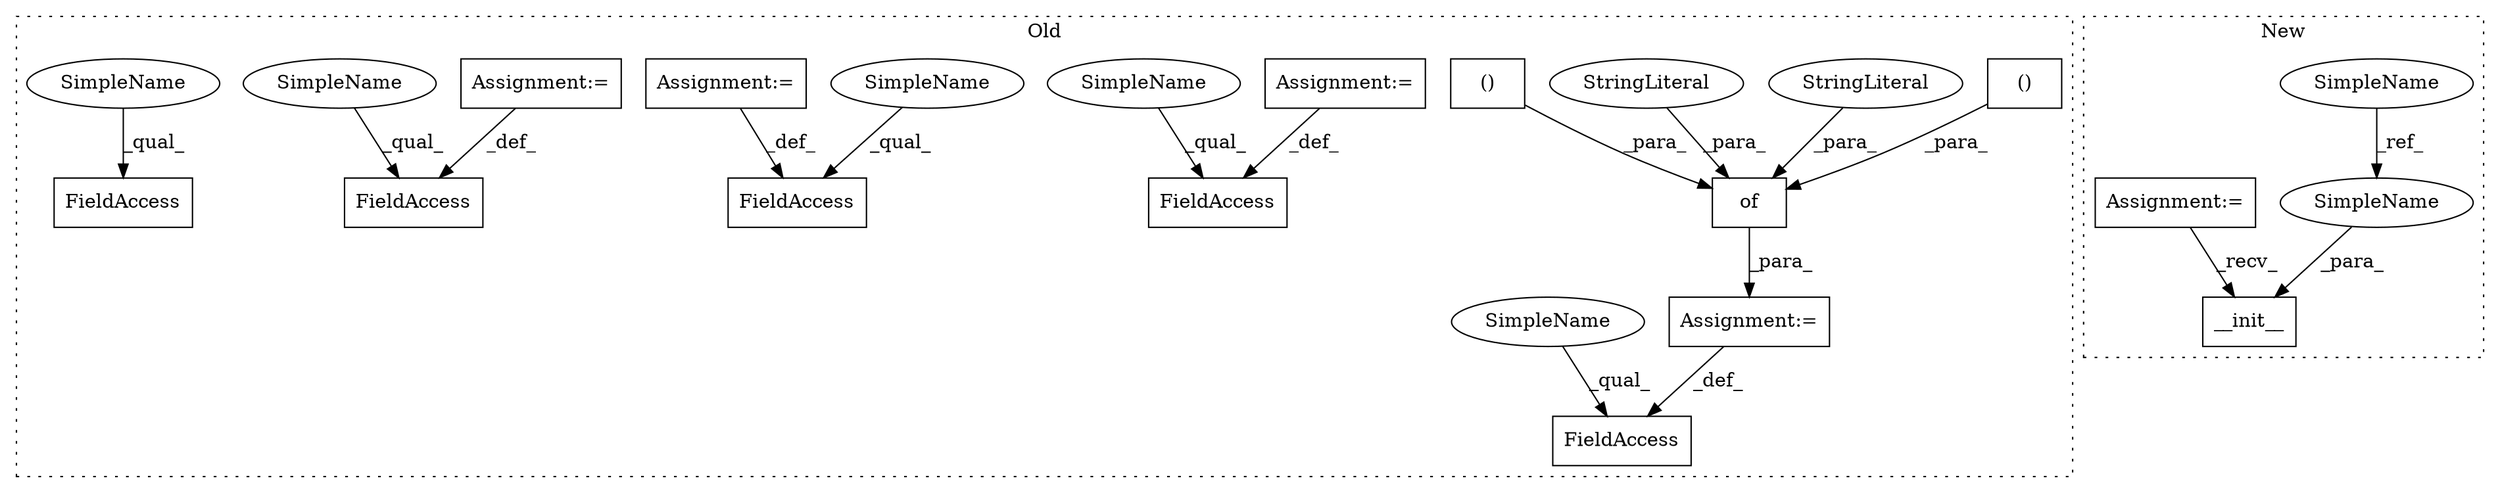 digraph G {
subgraph cluster0 {
1 [label="()" a="106" s="736" l="27" shape="box"];
3 [label="Assignment:=" a="7" s="704" l="1" shape="box"];
4 [label="FieldAccess" a="22" s="695" l="9" shape="box"];
6 [label="FieldAccess" a="22" s="647" l="13" shape="box"];
7 [label="Assignment:=" a="7" s="660" l="1" shape="box"];
8 [label="()" a="106" s="790" l="27" shape="box"];
9 [label="FieldAccess" a="22" s="582" l="11" shape="box"];
10 [label="FieldAccess" a="22" s="606" l="13" shape="box"];
11 [label="Assignment:=" a="7" s="619" l="1" shape="box"];
13 [label="FieldAccess" a="22" s="675" l="9" shape="box"];
14 [label="of" a="32" s="709,819" l="3,1" shape="box"];
15 [label="StringLiteral" a="45" s="712" l="3" shape="ellipse"];
16 [label="Assignment:=" a="7" s="593" l="1" shape="box"];
17 [label="StringLiteral" a="45" s="766" l="3" shape="ellipse"];
19 [label="SimpleName" a="42" s="582" l="4" shape="ellipse"];
20 [label="SimpleName" a="42" s="675" l="4" shape="ellipse"];
21 [label="SimpleName" a="42" s="606" l="4" shape="ellipse"];
22 [label="SimpleName" a="42" s="695" l="4" shape="ellipse"];
23 [label="SimpleName" a="42" s="647" l="4" shape="ellipse"];
label = "Old";
style="dotted";
}
subgraph cluster1 {
2 [label="__init__" a="32" s="497,547" l="9,1" shape="box"];
5 [label="SimpleName" a="42" s="359" l="4" shape="ellipse"];
12 [label="Assignment:=" a="7" s="480" l="5" shape="box"];
18 [label="SimpleName" a="42" s="506" l="4" shape="ellipse"];
label = "New";
style="dotted";
}
1 -> 14 [label="_para_"];
3 -> 4 [label="_def_"];
5 -> 18 [label="_ref_"];
7 -> 6 [label="_def_"];
8 -> 14 [label="_para_"];
11 -> 10 [label="_def_"];
12 -> 2 [label="_recv_"];
14 -> 3 [label="_para_"];
15 -> 14 [label="_para_"];
16 -> 9 [label="_def_"];
17 -> 14 [label="_para_"];
18 -> 2 [label="_para_"];
19 -> 9 [label="_qual_"];
20 -> 13 [label="_qual_"];
21 -> 10 [label="_qual_"];
22 -> 4 [label="_qual_"];
23 -> 6 [label="_qual_"];
}